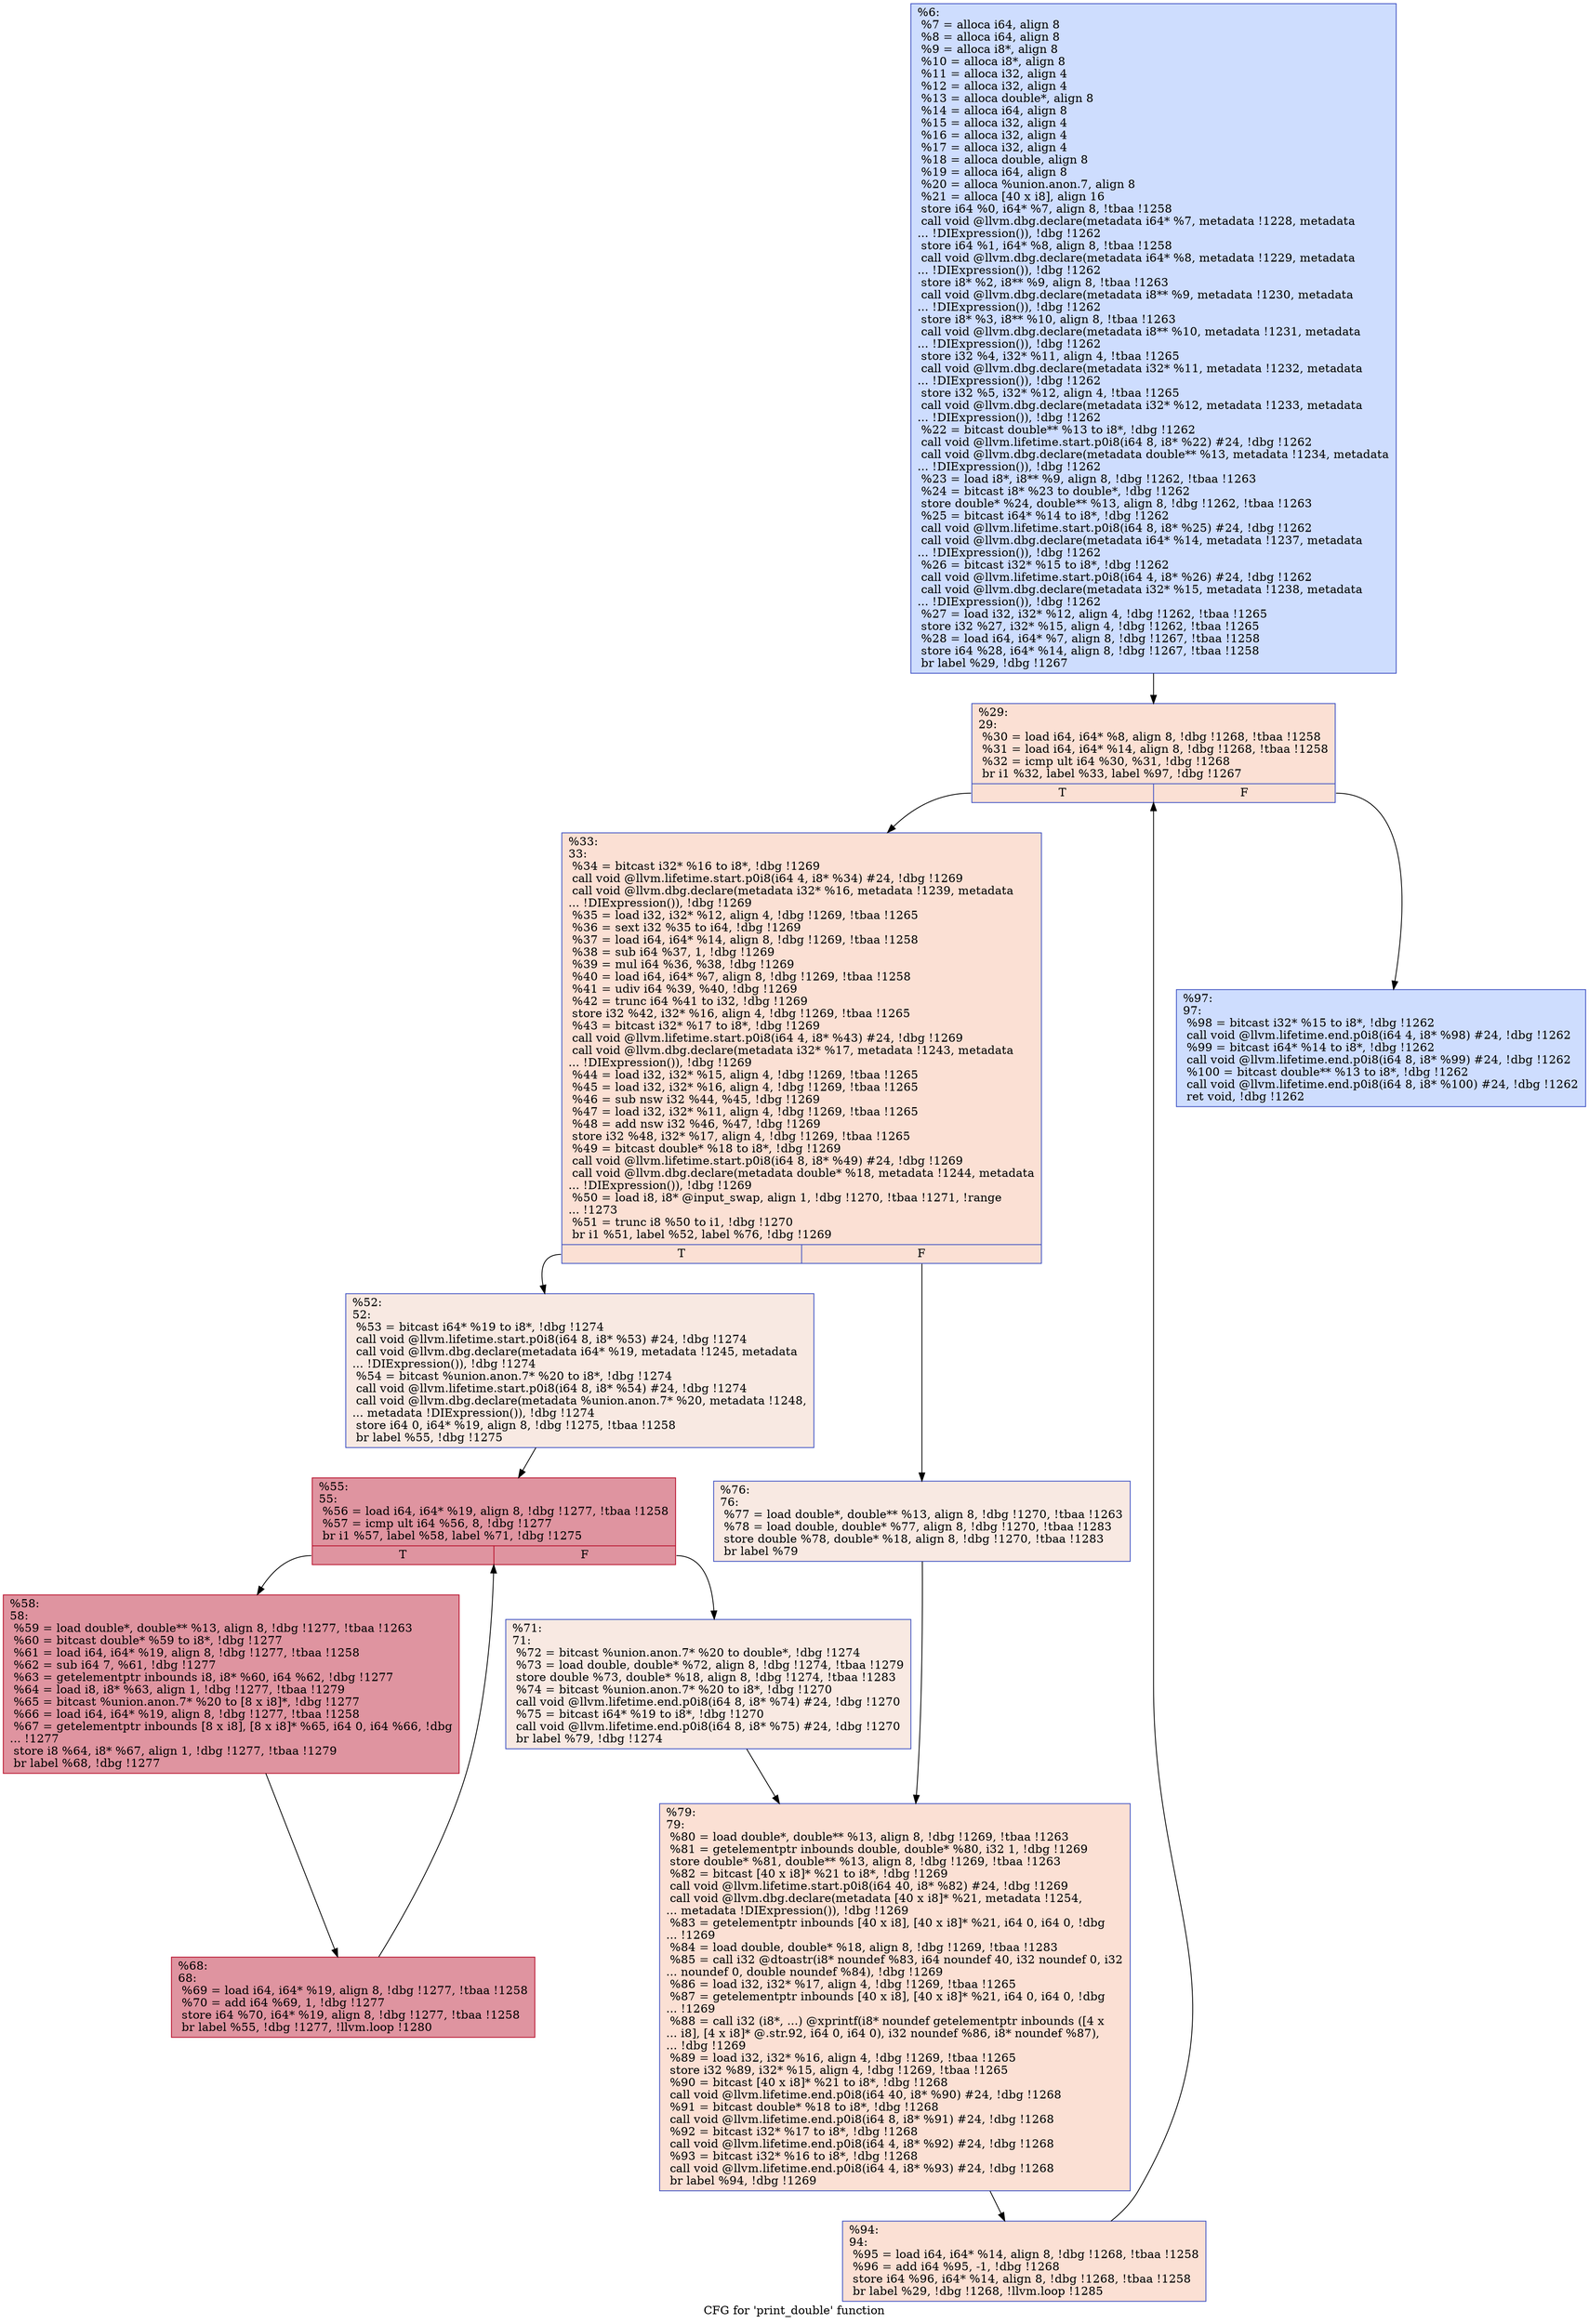 digraph "CFG for 'print_double' function" {
	label="CFG for 'print_double' function";

	Node0x9dd2f0 [shape=record,color="#3d50c3ff", style=filled, fillcolor="#8fb1fe70",label="{%6:\l  %7 = alloca i64, align 8\l  %8 = alloca i64, align 8\l  %9 = alloca i8*, align 8\l  %10 = alloca i8*, align 8\l  %11 = alloca i32, align 4\l  %12 = alloca i32, align 4\l  %13 = alloca double*, align 8\l  %14 = alloca i64, align 8\l  %15 = alloca i32, align 4\l  %16 = alloca i32, align 4\l  %17 = alloca i32, align 4\l  %18 = alloca double, align 8\l  %19 = alloca i64, align 8\l  %20 = alloca %union.anon.7, align 8\l  %21 = alloca [40 x i8], align 16\l  store i64 %0, i64* %7, align 8, !tbaa !1258\l  call void @llvm.dbg.declare(metadata i64* %7, metadata !1228, metadata\l... !DIExpression()), !dbg !1262\l  store i64 %1, i64* %8, align 8, !tbaa !1258\l  call void @llvm.dbg.declare(metadata i64* %8, metadata !1229, metadata\l... !DIExpression()), !dbg !1262\l  store i8* %2, i8** %9, align 8, !tbaa !1263\l  call void @llvm.dbg.declare(metadata i8** %9, metadata !1230, metadata\l... !DIExpression()), !dbg !1262\l  store i8* %3, i8** %10, align 8, !tbaa !1263\l  call void @llvm.dbg.declare(metadata i8** %10, metadata !1231, metadata\l... !DIExpression()), !dbg !1262\l  store i32 %4, i32* %11, align 4, !tbaa !1265\l  call void @llvm.dbg.declare(metadata i32* %11, metadata !1232, metadata\l... !DIExpression()), !dbg !1262\l  store i32 %5, i32* %12, align 4, !tbaa !1265\l  call void @llvm.dbg.declare(metadata i32* %12, metadata !1233, metadata\l... !DIExpression()), !dbg !1262\l  %22 = bitcast double** %13 to i8*, !dbg !1262\l  call void @llvm.lifetime.start.p0i8(i64 8, i8* %22) #24, !dbg !1262\l  call void @llvm.dbg.declare(metadata double** %13, metadata !1234, metadata\l... !DIExpression()), !dbg !1262\l  %23 = load i8*, i8** %9, align 8, !dbg !1262, !tbaa !1263\l  %24 = bitcast i8* %23 to double*, !dbg !1262\l  store double* %24, double** %13, align 8, !dbg !1262, !tbaa !1263\l  %25 = bitcast i64* %14 to i8*, !dbg !1262\l  call void @llvm.lifetime.start.p0i8(i64 8, i8* %25) #24, !dbg !1262\l  call void @llvm.dbg.declare(metadata i64* %14, metadata !1237, metadata\l... !DIExpression()), !dbg !1262\l  %26 = bitcast i32* %15 to i8*, !dbg !1262\l  call void @llvm.lifetime.start.p0i8(i64 4, i8* %26) #24, !dbg !1262\l  call void @llvm.dbg.declare(metadata i32* %15, metadata !1238, metadata\l... !DIExpression()), !dbg !1262\l  %27 = load i32, i32* %12, align 4, !dbg !1262, !tbaa !1265\l  store i32 %27, i32* %15, align 4, !dbg !1262, !tbaa !1265\l  %28 = load i64, i64* %7, align 8, !dbg !1267, !tbaa !1258\l  store i64 %28, i64* %14, align 8, !dbg !1267, !tbaa !1258\l  br label %29, !dbg !1267\l}"];
	Node0x9dd2f0 -> Node0x9dd380;
	Node0x9dd380 [shape=record,color="#3d50c3ff", style=filled, fillcolor="#f7b99e70",label="{%29:\l29:                                               \l  %30 = load i64, i64* %8, align 8, !dbg !1268, !tbaa !1258\l  %31 = load i64, i64* %14, align 8, !dbg !1268, !tbaa !1258\l  %32 = icmp ult i64 %30, %31, !dbg !1268\l  br i1 %32, label %33, label %97, !dbg !1267\l|{<s0>T|<s1>F}}"];
	Node0x9dd380:s0 -> Node0x9dd3d0;
	Node0x9dd380:s1 -> Node0x9dd6a0;
	Node0x9dd3d0 [shape=record,color="#3d50c3ff", style=filled, fillcolor="#f7b99e70",label="{%33:\l33:                                               \l  %34 = bitcast i32* %16 to i8*, !dbg !1269\l  call void @llvm.lifetime.start.p0i8(i64 4, i8* %34) #24, !dbg !1269\l  call void @llvm.dbg.declare(metadata i32* %16, metadata !1239, metadata\l... !DIExpression()), !dbg !1269\l  %35 = load i32, i32* %12, align 4, !dbg !1269, !tbaa !1265\l  %36 = sext i32 %35 to i64, !dbg !1269\l  %37 = load i64, i64* %14, align 8, !dbg !1269, !tbaa !1258\l  %38 = sub i64 %37, 1, !dbg !1269\l  %39 = mul i64 %36, %38, !dbg !1269\l  %40 = load i64, i64* %7, align 8, !dbg !1269, !tbaa !1258\l  %41 = udiv i64 %39, %40, !dbg !1269\l  %42 = trunc i64 %41 to i32, !dbg !1269\l  store i32 %42, i32* %16, align 4, !dbg !1269, !tbaa !1265\l  %43 = bitcast i32* %17 to i8*, !dbg !1269\l  call void @llvm.lifetime.start.p0i8(i64 4, i8* %43) #24, !dbg !1269\l  call void @llvm.dbg.declare(metadata i32* %17, metadata !1243, metadata\l... !DIExpression()), !dbg !1269\l  %44 = load i32, i32* %15, align 4, !dbg !1269, !tbaa !1265\l  %45 = load i32, i32* %16, align 4, !dbg !1269, !tbaa !1265\l  %46 = sub nsw i32 %44, %45, !dbg !1269\l  %47 = load i32, i32* %11, align 4, !dbg !1269, !tbaa !1265\l  %48 = add nsw i32 %46, %47, !dbg !1269\l  store i32 %48, i32* %17, align 4, !dbg !1269, !tbaa !1265\l  %49 = bitcast double* %18 to i8*, !dbg !1269\l  call void @llvm.lifetime.start.p0i8(i64 8, i8* %49) #24, !dbg !1269\l  call void @llvm.dbg.declare(metadata double* %18, metadata !1244, metadata\l... !DIExpression()), !dbg !1269\l  %50 = load i8, i8* @input_swap, align 1, !dbg !1270, !tbaa !1271, !range\l... !1273\l  %51 = trunc i8 %50 to i1, !dbg !1270\l  br i1 %51, label %52, label %76, !dbg !1269\l|{<s0>T|<s1>F}}"];
	Node0x9dd3d0:s0 -> Node0x9dd420;
	Node0x9dd3d0:s1 -> Node0x9dd5b0;
	Node0x9dd420 [shape=record,color="#3d50c3ff", style=filled, fillcolor="#efcebd70",label="{%52:\l52:                                               \l  %53 = bitcast i64* %19 to i8*, !dbg !1274\l  call void @llvm.lifetime.start.p0i8(i64 8, i8* %53) #24, !dbg !1274\l  call void @llvm.dbg.declare(metadata i64* %19, metadata !1245, metadata\l... !DIExpression()), !dbg !1274\l  %54 = bitcast %union.anon.7* %20 to i8*, !dbg !1274\l  call void @llvm.lifetime.start.p0i8(i64 8, i8* %54) #24, !dbg !1274\l  call void @llvm.dbg.declare(metadata %union.anon.7* %20, metadata !1248,\l... metadata !DIExpression()), !dbg !1274\l  store i64 0, i64* %19, align 8, !dbg !1275, !tbaa !1258\l  br label %55, !dbg !1275\l}"];
	Node0x9dd420 -> Node0x9dd470;
	Node0x9dd470 [shape=record,color="#b70d28ff", style=filled, fillcolor="#b70d2870",label="{%55:\l55:                                               \l  %56 = load i64, i64* %19, align 8, !dbg !1277, !tbaa !1258\l  %57 = icmp ult i64 %56, 8, !dbg !1277\l  br i1 %57, label %58, label %71, !dbg !1275\l|{<s0>T|<s1>F}}"];
	Node0x9dd470:s0 -> Node0x9dd4c0;
	Node0x9dd470:s1 -> Node0x9dd560;
	Node0x9dd4c0 [shape=record,color="#b70d28ff", style=filled, fillcolor="#b70d2870",label="{%58:\l58:                                               \l  %59 = load double*, double** %13, align 8, !dbg !1277, !tbaa !1263\l  %60 = bitcast double* %59 to i8*, !dbg !1277\l  %61 = load i64, i64* %19, align 8, !dbg !1277, !tbaa !1258\l  %62 = sub i64 7, %61, !dbg !1277\l  %63 = getelementptr inbounds i8, i8* %60, i64 %62, !dbg !1277\l  %64 = load i8, i8* %63, align 1, !dbg !1277, !tbaa !1279\l  %65 = bitcast %union.anon.7* %20 to [8 x i8]*, !dbg !1277\l  %66 = load i64, i64* %19, align 8, !dbg !1277, !tbaa !1258\l  %67 = getelementptr inbounds [8 x i8], [8 x i8]* %65, i64 0, i64 %66, !dbg\l... !1277\l  store i8 %64, i8* %67, align 1, !dbg !1277, !tbaa !1279\l  br label %68, !dbg !1277\l}"];
	Node0x9dd4c0 -> Node0x9dd510;
	Node0x9dd510 [shape=record,color="#b70d28ff", style=filled, fillcolor="#b70d2870",label="{%68:\l68:                                               \l  %69 = load i64, i64* %19, align 8, !dbg !1277, !tbaa !1258\l  %70 = add i64 %69, 1, !dbg !1277\l  store i64 %70, i64* %19, align 8, !dbg !1277, !tbaa !1258\l  br label %55, !dbg !1277, !llvm.loop !1280\l}"];
	Node0x9dd510 -> Node0x9dd470;
	Node0x9dd560 [shape=record,color="#3d50c3ff", style=filled, fillcolor="#efcebd70",label="{%71:\l71:                                               \l  %72 = bitcast %union.anon.7* %20 to double*, !dbg !1274\l  %73 = load double, double* %72, align 8, !dbg !1274, !tbaa !1279\l  store double %73, double* %18, align 8, !dbg !1274, !tbaa !1283\l  %74 = bitcast %union.anon.7* %20 to i8*, !dbg !1270\l  call void @llvm.lifetime.end.p0i8(i64 8, i8* %74) #24, !dbg !1270\l  %75 = bitcast i64* %19 to i8*, !dbg !1270\l  call void @llvm.lifetime.end.p0i8(i64 8, i8* %75) #24, !dbg !1270\l  br label %79, !dbg !1274\l}"];
	Node0x9dd560 -> Node0x9dd600;
	Node0x9dd5b0 [shape=record,color="#3d50c3ff", style=filled, fillcolor="#efcebd70",label="{%76:\l76:                                               \l  %77 = load double*, double** %13, align 8, !dbg !1270, !tbaa !1263\l  %78 = load double, double* %77, align 8, !dbg !1270, !tbaa !1283\l  store double %78, double* %18, align 8, !dbg !1270, !tbaa !1283\l  br label %79\l}"];
	Node0x9dd5b0 -> Node0x9dd600;
	Node0x9dd600 [shape=record,color="#3d50c3ff", style=filled, fillcolor="#f7b99e70",label="{%79:\l79:                                               \l  %80 = load double*, double** %13, align 8, !dbg !1269, !tbaa !1263\l  %81 = getelementptr inbounds double, double* %80, i32 1, !dbg !1269\l  store double* %81, double** %13, align 8, !dbg !1269, !tbaa !1263\l  %82 = bitcast [40 x i8]* %21 to i8*, !dbg !1269\l  call void @llvm.lifetime.start.p0i8(i64 40, i8* %82) #24, !dbg !1269\l  call void @llvm.dbg.declare(metadata [40 x i8]* %21, metadata !1254,\l... metadata !DIExpression()), !dbg !1269\l  %83 = getelementptr inbounds [40 x i8], [40 x i8]* %21, i64 0, i64 0, !dbg\l... !1269\l  %84 = load double, double* %18, align 8, !dbg !1269, !tbaa !1283\l  %85 = call i32 @dtoastr(i8* noundef %83, i64 noundef 40, i32 noundef 0, i32\l... noundef 0, double noundef %84), !dbg !1269\l  %86 = load i32, i32* %17, align 4, !dbg !1269, !tbaa !1265\l  %87 = getelementptr inbounds [40 x i8], [40 x i8]* %21, i64 0, i64 0, !dbg\l... !1269\l  %88 = call i32 (i8*, ...) @xprintf(i8* noundef getelementptr inbounds ([4 x\l... i8], [4 x i8]* @.str.92, i64 0, i64 0), i32 noundef %86, i8* noundef %87),\l... !dbg !1269\l  %89 = load i32, i32* %16, align 4, !dbg !1269, !tbaa !1265\l  store i32 %89, i32* %15, align 4, !dbg !1269, !tbaa !1265\l  %90 = bitcast [40 x i8]* %21 to i8*, !dbg !1268\l  call void @llvm.lifetime.end.p0i8(i64 40, i8* %90) #24, !dbg !1268\l  %91 = bitcast double* %18 to i8*, !dbg !1268\l  call void @llvm.lifetime.end.p0i8(i64 8, i8* %91) #24, !dbg !1268\l  %92 = bitcast i32* %17 to i8*, !dbg !1268\l  call void @llvm.lifetime.end.p0i8(i64 4, i8* %92) #24, !dbg !1268\l  %93 = bitcast i32* %16 to i8*, !dbg !1268\l  call void @llvm.lifetime.end.p0i8(i64 4, i8* %93) #24, !dbg !1268\l  br label %94, !dbg !1269\l}"];
	Node0x9dd600 -> Node0x9dd650;
	Node0x9dd650 [shape=record,color="#3d50c3ff", style=filled, fillcolor="#f7b99e70",label="{%94:\l94:                                               \l  %95 = load i64, i64* %14, align 8, !dbg !1268, !tbaa !1258\l  %96 = add i64 %95, -1, !dbg !1268\l  store i64 %96, i64* %14, align 8, !dbg !1268, !tbaa !1258\l  br label %29, !dbg !1268, !llvm.loop !1285\l}"];
	Node0x9dd650 -> Node0x9dd380;
	Node0x9dd6a0 [shape=record,color="#3d50c3ff", style=filled, fillcolor="#8fb1fe70",label="{%97:\l97:                                               \l  %98 = bitcast i32* %15 to i8*, !dbg !1262\l  call void @llvm.lifetime.end.p0i8(i64 4, i8* %98) #24, !dbg !1262\l  %99 = bitcast i64* %14 to i8*, !dbg !1262\l  call void @llvm.lifetime.end.p0i8(i64 8, i8* %99) #24, !dbg !1262\l  %100 = bitcast double** %13 to i8*, !dbg !1262\l  call void @llvm.lifetime.end.p0i8(i64 8, i8* %100) #24, !dbg !1262\l  ret void, !dbg !1262\l}"];
}
